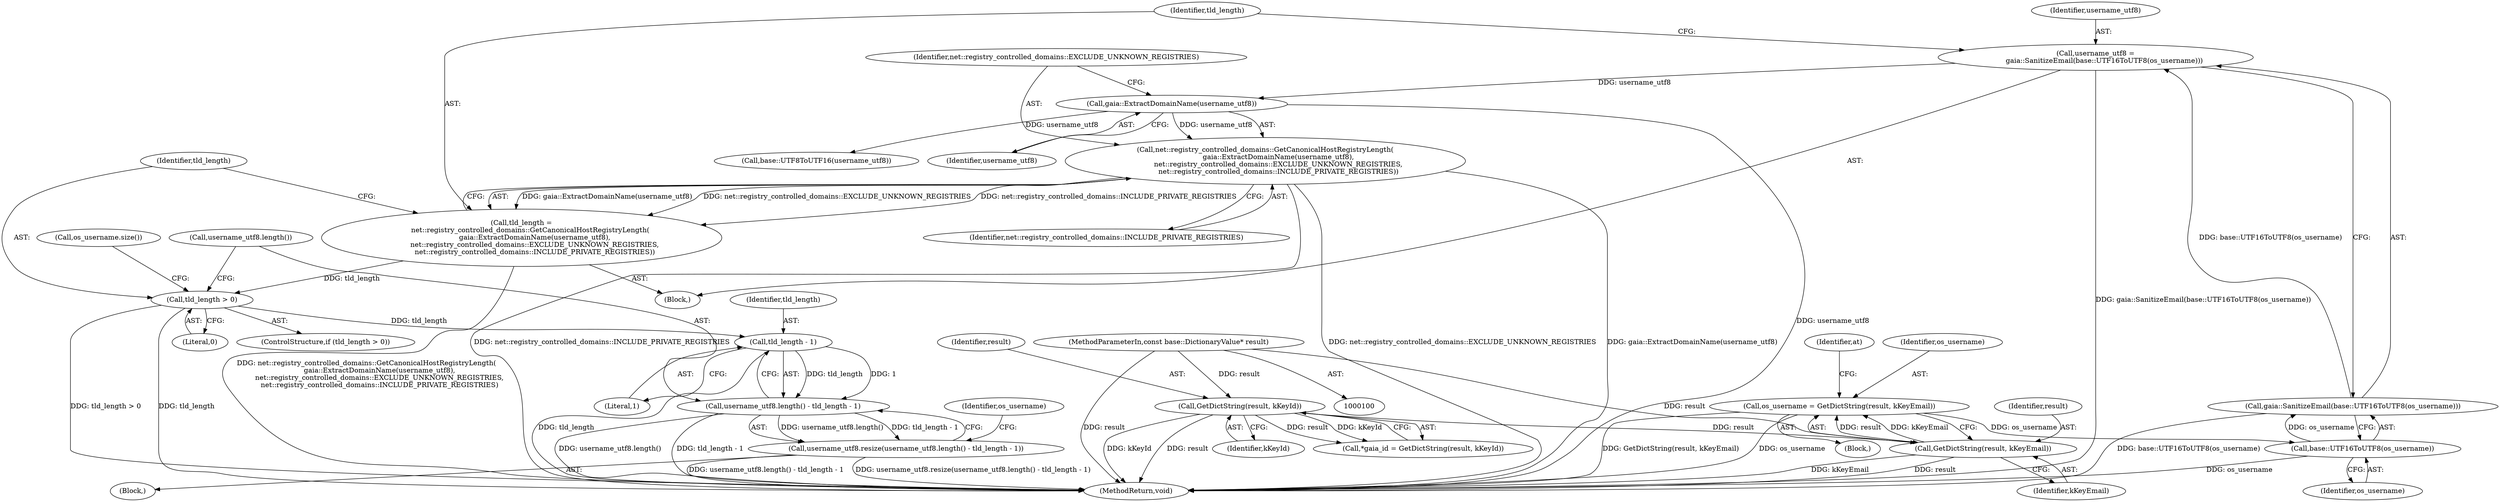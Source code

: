 digraph "1_Chrome_2440e872debd68ae7c2a8bf9ddb34df2cce378cd@API" {
"1000197" [label="(Call,net::registry_controlled_domains::GetCanonicalHostRegistryLength(\n            gaia::ExtractDomainName(username_utf8),\n            net::registry_controlled_domains::EXCLUDE_UNKNOWN_REGISTRIES,\n            net::registry_controlled_domains::INCLUDE_PRIVATE_REGISTRIES))"];
"1000198" [label="(Call,gaia::ExtractDomainName(username_utf8))"];
"1000189" [label="(Call,username_utf8 =\n        gaia::SanitizeEmail(base::UTF16ToUTF8(os_username)))"];
"1000191" [label="(Call,gaia::SanitizeEmail(base::UTF16ToUTF8(os_username)))"];
"1000192" [label="(Call,base::UTF16ToUTF8(os_username))"];
"1000170" [label="(Call,os_username = GetDictString(result, kKeyEmail))"];
"1000172" [label="(Call,GetDictString(result, kKeyEmail))"];
"1000121" [label="(Call,GetDictString(result, kKeyId))"];
"1000101" [label="(MethodParameterIn,const base::DictionaryValue* result)"];
"1000195" [label="(Call,tld_length =\n        net::registry_controlled_domains::GetCanonicalHostRegistryLength(\n            gaia::ExtractDomainName(username_utf8),\n            net::registry_controlled_domains::EXCLUDE_UNKNOWN_REGISTRIES,\n            net::registry_controlled_domains::INCLUDE_PRIVATE_REGISTRIES))"];
"1000203" [label="(Call,tld_length > 0)"];
"1000210" [label="(Call,tld_length - 1)"];
"1000208" [label="(Call,username_utf8.length() - tld_length - 1)"];
"1000207" [label="(Call,username_utf8.resize(username_utf8.length() - tld_length - 1))"];
"1000197" [label="(Call,net::registry_controlled_domains::GetCanonicalHostRegistryLength(\n            gaia::ExtractDomainName(username_utf8),\n            net::registry_controlled_domains::EXCLUDE_UNKNOWN_REGISTRIES,\n            net::registry_controlled_domains::INCLUDE_PRIVATE_REGISTRIES))"];
"1000198" [label="(Call,gaia::ExtractDomainName(username_utf8))"];
"1000196" [label="(Identifier,tld_length)"];
"1000122" [label="(Identifier,result)"];
"1000191" [label="(Call,gaia::SanitizeEmail(base::UTF16ToUTF8(os_username)))"];
"1000177" [label="(Identifier,at)"];
"1000212" [label="(Literal,1)"];
"1000215" [label="(Call,base::UTF8ToUTF16(username_utf8))"];
"1000205" [label="(Literal,0)"];
"1000206" [label="(Block,)"];
"1000109" [label="(Block,)"];
"1000171" [label="(Identifier,os_username)"];
"1000204" [label="(Identifier,tld_length)"];
"1000210" [label="(Call,tld_length - 1)"];
"1000189" [label="(Call,username_utf8 =\n        gaia::SanitizeEmail(base::UTF16ToUTF8(os_username)))"];
"1000190" [label="(Identifier,username_utf8)"];
"1000219" [label="(Call,os_username.size())"];
"1000101" [label="(MethodParameterIn,const base::DictionaryValue* result)"];
"1000118" [label="(Call,*gaia_id = GetDictString(result, kKeyId))"];
"1000214" [label="(Identifier,os_username)"];
"1000203" [label="(Call,tld_length > 0)"];
"1000200" [label="(Identifier,net::registry_controlled_domains::EXCLUDE_UNKNOWN_REGISTRIES)"];
"1000211" [label="(Identifier,tld_length)"];
"1000207" [label="(Call,username_utf8.resize(username_utf8.length() - tld_length - 1))"];
"1000187" [label="(Block,)"];
"1000202" [label="(ControlStructure,if (tld_length > 0))"];
"1000195" [label="(Call,tld_length =\n        net::registry_controlled_domains::GetCanonicalHostRegistryLength(\n            gaia::ExtractDomainName(username_utf8),\n            net::registry_controlled_domains::EXCLUDE_UNKNOWN_REGISTRIES,\n            net::registry_controlled_domains::INCLUDE_PRIVATE_REGISTRIES))"];
"1000201" [label="(Identifier,net::registry_controlled_domains::INCLUDE_PRIVATE_REGISTRIES)"];
"1000192" [label="(Call,base::UTF16ToUTF8(os_username))"];
"1000170" [label="(Call,os_username = GetDictString(result, kKeyEmail))"];
"1000174" [label="(Identifier,kKeyEmail)"];
"1000173" [label="(Identifier,result)"];
"1000234" [label="(MethodReturn,void)"];
"1000209" [label="(Call,username_utf8.length())"];
"1000172" [label="(Call,GetDictString(result, kKeyEmail))"];
"1000208" [label="(Call,username_utf8.length() - tld_length - 1)"];
"1000199" [label="(Identifier,username_utf8)"];
"1000193" [label="(Identifier,os_username)"];
"1000121" [label="(Call,GetDictString(result, kKeyId))"];
"1000123" [label="(Identifier,kKeyId)"];
"1000197" -> "1000195"  [label="AST: "];
"1000197" -> "1000201"  [label="CFG: "];
"1000198" -> "1000197"  [label="AST: "];
"1000200" -> "1000197"  [label="AST: "];
"1000201" -> "1000197"  [label="AST: "];
"1000195" -> "1000197"  [label="CFG: "];
"1000197" -> "1000234"  [label="DDG: net::registry_controlled_domains::INCLUDE_PRIVATE_REGISTRIES"];
"1000197" -> "1000234"  [label="DDG: net::registry_controlled_domains::EXCLUDE_UNKNOWN_REGISTRIES"];
"1000197" -> "1000234"  [label="DDG: gaia::ExtractDomainName(username_utf8)"];
"1000197" -> "1000195"  [label="DDG: gaia::ExtractDomainName(username_utf8)"];
"1000197" -> "1000195"  [label="DDG: net::registry_controlled_domains::EXCLUDE_UNKNOWN_REGISTRIES"];
"1000197" -> "1000195"  [label="DDG: net::registry_controlled_domains::INCLUDE_PRIVATE_REGISTRIES"];
"1000198" -> "1000197"  [label="DDG: username_utf8"];
"1000198" -> "1000199"  [label="CFG: "];
"1000199" -> "1000198"  [label="AST: "];
"1000200" -> "1000198"  [label="CFG: "];
"1000198" -> "1000234"  [label="DDG: username_utf8"];
"1000189" -> "1000198"  [label="DDG: username_utf8"];
"1000198" -> "1000215"  [label="DDG: username_utf8"];
"1000189" -> "1000187"  [label="AST: "];
"1000189" -> "1000191"  [label="CFG: "];
"1000190" -> "1000189"  [label="AST: "];
"1000191" -> "1000189"  [label="AST: "];
"1000196" -> "1000189"  [label="CFG: "];
"1000189" -> "1000234"  [label="DDG: gaia::SanitizeEmail(base::UTF16ToUTF8(os_username))"];
"1000191" -> "1000189"  [label="DDG: base::UTF16ToUTF8(os_username)"];
"1000191" -> "1000192"  [label="CFG: "];
"1000192" -> "1000191"  [label="AST: "];
"1000191" -> "1000234"  [label="DDG: base::UTF16ToUTF8(os_username)"];
"1000192" -> "1000191"  [label="DDG: os_username"];
"1000192" -> "1000193"  [label="CFG: "];
"1000193" -> "1000192"  [label="AST: "];
"1000192" -> "1000234"  [label="DDG: os_username"];
"1000170" -> "1000192"  [label="DDG: os_username"];
"1000170" -> "1000109"  [label="AST: "];
"1000170" -> "1000172"  [label="CFG: "];
"1000171" -> "1000170"  [label="AST: "];
"1000172" -> "1000170"  [label="AST: "];
"1000177" -> "1000170"  [label="CFG: "];
"1000170" -> "1000234"  [label="DDG: GetDictString(result, kKeyEmail)"];
"1000170" -> "1000234"  [label="DDG: os_username"];
"1000172" -> "1000170"  [label="DDG: result"];
"1000172" -> "1000170"  [label="DDG: kKeyEmail"];
"1000172" -> "1000174"  [label="CFG: "];
"1000173" -> "1000172"  [label="AST: "];
"1000174" -> "1000172"  [label="AST: "];
"1000172" -> "1000234"  [label="DDG: result"];
"1000172" -> "1000234"  [label="DDG: kKeyEmail"];
"1000121" -> "1000172"  [label="DDG: result"];
"1000101" -> "1000172"  [label="DDG: result"];
"1000121" -> "1000118"  [label="AST: "];
"1000121" -> "1000123"  [label="CFG: "];
"1000122" -> "1000121"  [label="AST: "];
"1000123" -> "1000121"  [label="AST: "];
"1000118" -> "1000121"  [label="CFG: "];
"1000121" -> "1000234"  [label="DDG: kKeyId"];
"1000121" -> "1000234"  [label="DDG: result"];
"1000121" -> "1000118"  [label="DDG: result"];
"1000121" -> "1000118"  [label="DDG: kKeyId"];
"1000101" -> "1000121"  [label="DDG: result"];
"1000101" -> "1000100"  [label="AST: "];
"1000101" -> "1000234"  [label="DDG: result"];
"1000195" -> "1000187"  [label="AST: "];
"1000196" -> "1000195"  [label="AST: "];
"1000204" -> "1000195"  [label="CFG: "];
"1000195" -> "1000234"  [label="DDG: net::registry_controlled_domains::GetCanonicalHostRegistryLength(\n            gaia::ExtractDomainName(username_utf8),\n            net::registry_controlled_domains::EXCLUDE_UNKNOWN_REGISTRIES,\n            net::registry_controlled_domains::INCLUDE_PRIVATE_REGISTRIES)"];
"1000195" -> "1000203"  [label="DDG: tld_length"];
"1000203" -> "1000202"  [label="AST: "];
"1000203" -> "1000205"  [label="CFG: "];
"1000204" -> "1000203"  [label="AST: "];
"1000205" -> "1000203"  [label="AST: "];
"1000209" -> "1000203"  [label="CFG: "];
"1000219" -> "1000203"  [label="CFG: "];
"1000203" -> "1000234"  [label="DDG: tld_length > 0"];
"1000203" -> "1000234"  [label="DDG: tld_length"];
"1000203" -> "1000210"  [label="DDG: tld_length"];
"1000210" -> "1000208"  [label="AST: "];
"1000210" -> "1000212"  [label="CFG: "];
"1000211" -> "1000210"  [label="AST: "];
"1000212" -> "1000210"  [label="AST: "];
"1000208" -> "1000210"  [label="CFG: "];
"1000210" -> "1000234"  [label="DDG: tld_length"];
"1000210" -> "1000208"  [label="DDG: tld_length"];
"1000210" -> "1000208"  [label="DDG: 1"];
"1000208" -> "1000207"  [label="AST: "];
"1000209" -> "1000208"  [label="AST: "];
"1000207" -> "1000208"  [label="CFG: "];
"1000208" -> "1000234"  [label="DDG: username_utf8.length()"];
"1000208" -> "1000234"  [label="DDG: tld_length - 1"];
"1000208" -> "1000207"  [label="DDG: username_utf8.length()"];
"1000208" -> "1000207"  [label="DDG: tld_length - 1"];
"1000207" -> "1000206"  [label="AST: "];
"1000214" -> "1000207"  [label="CFG: "];
"1000207" -> "1000234"  [label="DDG: username_utf8.length() - tld_length - 1"];
"1000207" -> "1000234"  [label="DDG: username_utf8.resize(username_utf8.length() - tld_length - 1)"];
}
